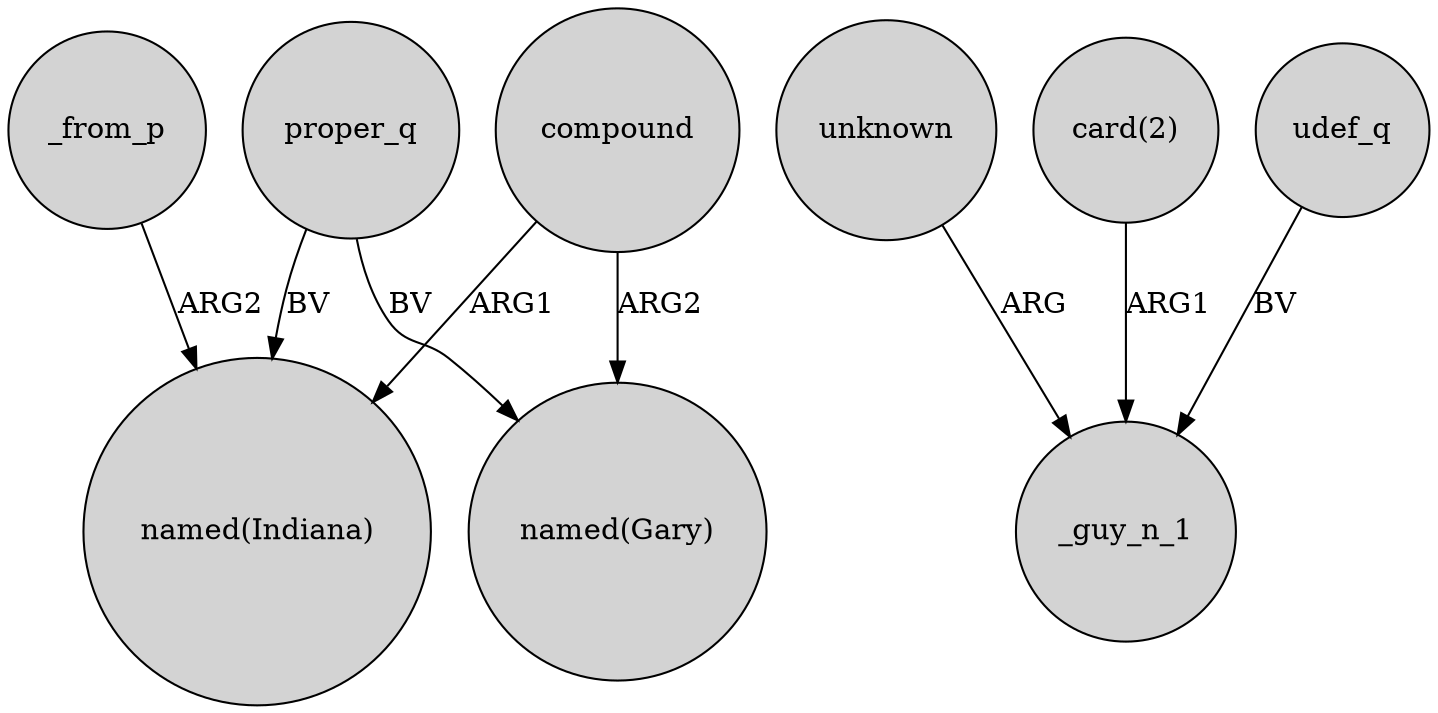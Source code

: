 digraph {
	node [shape=circle style=filled]
	compound -> "named(Indiana)" [label=ARG1]
	unknown -> _guy_n_1 [label=ARG]
	"card(2)" -> _guy_n_1 [label=ARG1]
	compound -> "named(Gary)" [label=ARG2]
	proper_q -> "named(Indiana)" [label=BV]
	proper_q -> "named(Gary)" [label=BV]
	udef_q -> _guy_n_1 [label=BV]
	_from_p -> "named(Indiana)" [label=ARG2]
}

